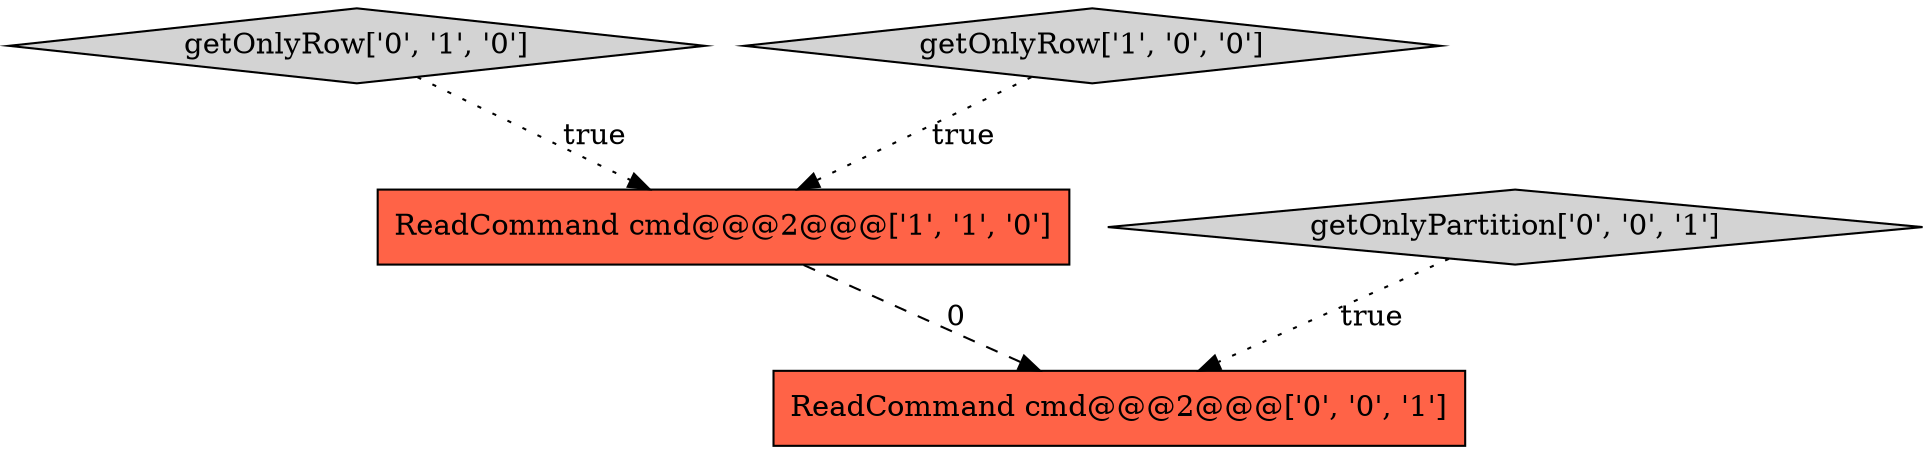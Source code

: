 digraph {
2 [style = filled, label = "getOnlyRow['0', '1', '0']", fillcolor = lightgray, shape = diamond image = "AAA0AAABBB2BBB"];
3 [style = filled, label = "ReadCommand cmd@@@2@@@['0', '0', '1']", fillcolor = tomato, shape = box image = "AAA0AAABBB3BBB"];
4 [style = filled, label = "getOnlyPartition['0', '0', '1']", fillcolor = lightgray, shape = diamond image = "AAA0AAABBB3BBB"];
0 [style = filled, label = "ReadCommand cmd@@@2@@@['1', '1', '0']", fillcolor = tomato, shape = box image = "AAA0AAABBB1BBB"];
1 [style = filled, label = "getOnlyRow['1', '0', '0']", fillcolor = lightgray, shape = diamond image = "AAA0AAABBB1BBB"];
0->3 [style = dashed, label="0"];
2->0 [style = dotted, label="true"];
4->3 [style = dotted, label="true"];
1->0 [style = dotted, label="true"];
}
